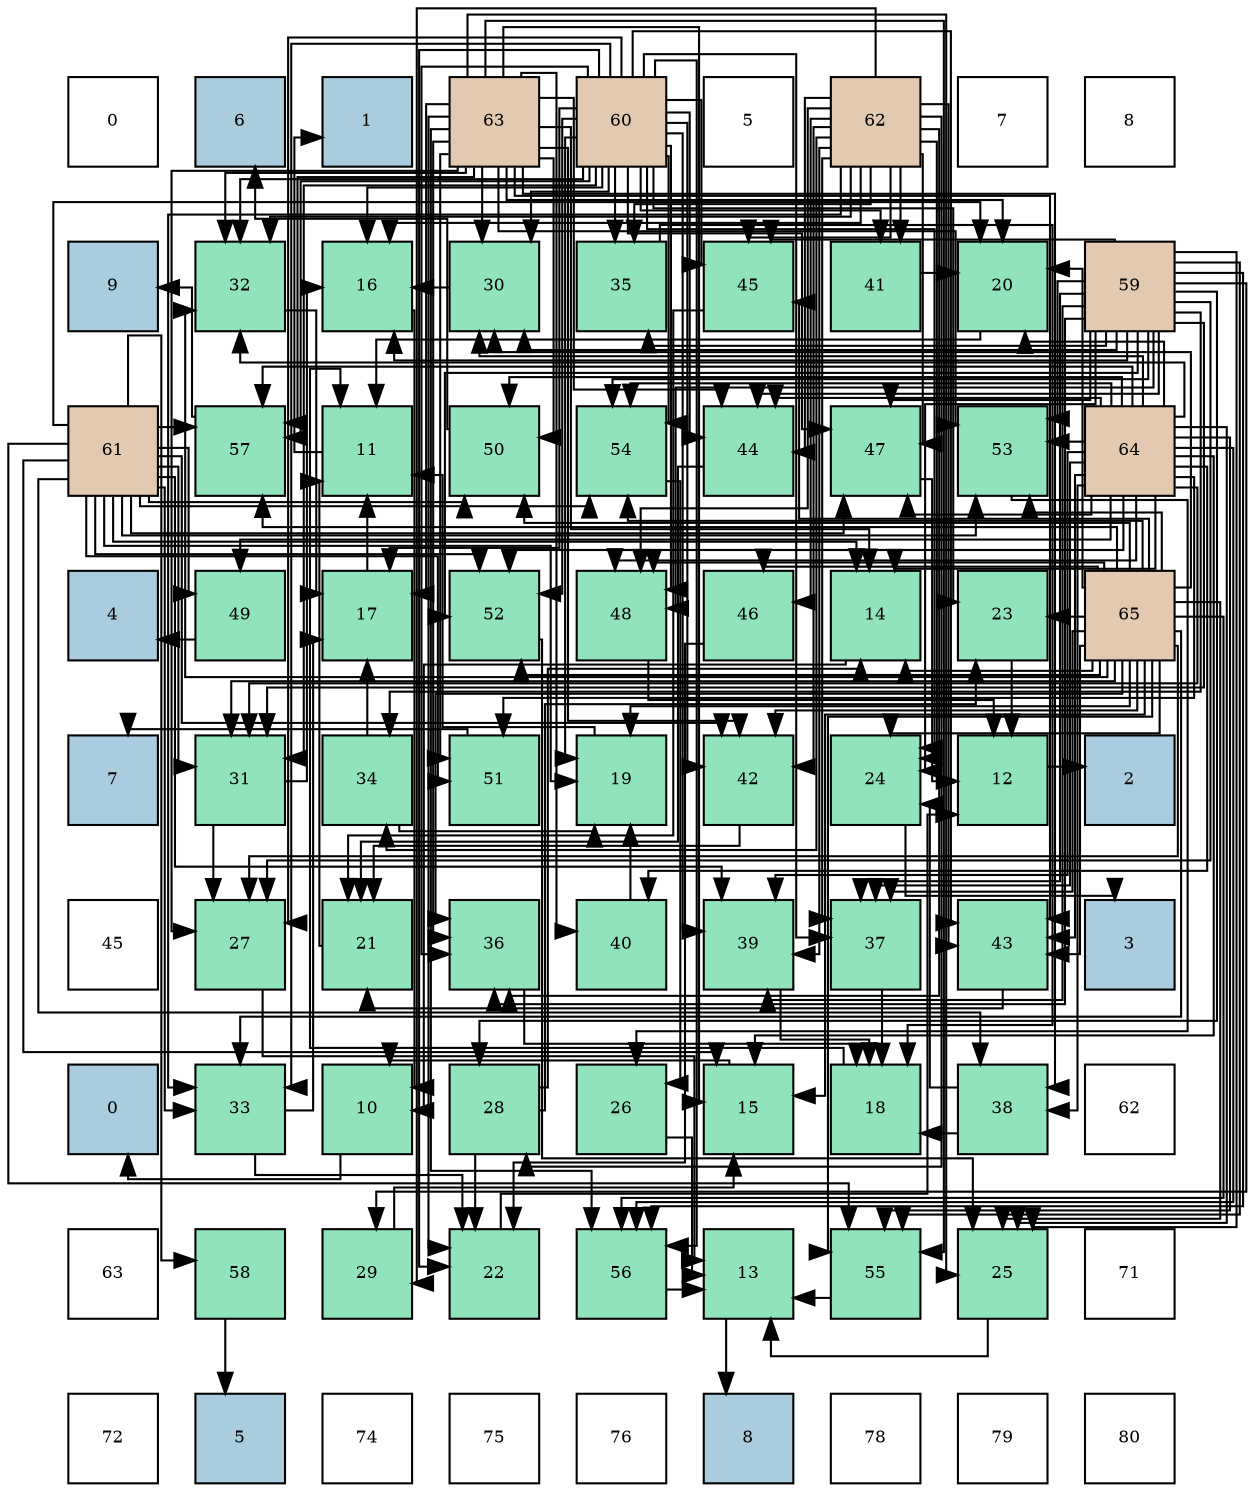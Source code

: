 digraph layout{
 rankdir=TB;
 splines=ortho;
 node [style=filled shape=square fixedsize=true width=0.6];
0[label="0", fontsize=8, fillcolor="#ffffff"];
1[label="6", fontsize=8, fillcolor="#a9ccde"];
2[label="1", fontsize=8, fillcolor="#a9ccde"];
3[label="63", fontsize=8, fillcolor="#e3c9af"];
4[label="60", fontsize=8, fillcolor="#e3c9af"];
5[label="5", fontsize=8, fillcolor="#ffffff"];
6[label="62", fontsize=8, fillcolor="#e3c9af"];
7[label="7", fontsize=8, fillcolor="#ffffff"];
8[label="8", fontsize=8, fillcolor="#ffffff"];
9[label="9", fontsize=8, fillcolor="#a9ccde"];
10[label="32", fontsize=8, fillcolor="#91e3bb"];
11[label="16", fontsize=8, fillcolor="#91e3bb"];
12[label="30", fontsize=8, fillcolor="#91e3bb"];
13[label="35", fontsize=8, fillcolor="#91e3bb"];
14[label="45", fontsize=8, fillcolor="#91e3bb"];
15[label="41", fontsize=8, fillcolor="#91e3bb"];
16[label="20", fontsize=8, fillcolor="#91e3bb"];
17[label="59", fontsize=8, fillcolor="#e3c9af"];
18[label="61", fontsize=8, fillcolor="#e3c9af"];
19[label="57", fontsize=8, fillcolor="#91e3bb"];
20[label="11", fontsize=8, fillcolor="#91e3bb"];
21[label="50", fontsize=8, fillcolor="#91e3bb"];
22[label="54", fontsize=8, fillcolor="#91e3bb"];
23[label="44", fontsize=8, fillcolor="#91e3bb"];
24[label="47", fontsize=8, fillcolor="#91e3bb"];
25[label="53", fontsize=8, fillcolor="#91e3bb"];
26[label="64", fontsize=8, fillcolor="#e3c9af"];
27[label="4", fontsize=8, fillcolor="#a9ccde"];
28[label="49", fontsize=8, fillcolor="#91e3bb"];
29[label="17", fontsize=8, fillcolor="#91e3bb"];
30[label="52", fontsize=8, fillcolor="#91e3bb"];
31[label="48", fontsize=8, fillcolor="#91e3bb"];
32[label="46", fontsize=8, fillcolor="#91e3bb"];
33[label="14", fontsize=8, fillcolor="#91e3bb"];
34[label="23", fontsize=8, fillcolor="#91e3bb"];
35[label="65", fontsize=8, fillcolor="#e3c9af"];
36[label="7", fontsize=8, fillcolor="#a9ccde"];
37[label="31", fontsize=8, fillcolor="#91e3bb"];
38[label="34", fontsize=8, fillcolor="#91e3bb"];
39[label="51", fontsize=8, fillcolor="#91e3bb"];
40[label="19", fontsize=8, fillcolor="#91e3bb"];
41[label="42", fontsize=8, fillcolor="#91e3bb"];
42[label="24", fontsize=8, fillcolor="#91e3bb"];
43[label="12", fontsize=8, fillcolor="#91e3bb"];
44[label="2", fontsize=8, fillcolor="#a9ccde"];
45[label="45", fontsize=8, fillcolor="#ffffff"];
46[label="27", fontsize=8, fillcolor="#91e3bb"];
47[label="21", fontsize=8, fillcolor="#91e3bb"];
48[label="36", fontsize=8, fillcolor="#91e3bb"];
49[label="40", fontsize=8, fillcolor="#91e3bb"];
50[label="39", fontsize=8, fillcolor="#91e3bb"];
51[label="37", fontsize=8, fillcolor="#91e3bb"];
52[label="43", fontsize=8, fillcolor="#91e3bb"];
53[label="3", fontsize=8, fillcolor="#a9ccde"];
54[label="0", fontsize=8, fillcolor="#a9ccde"];
55[label="33", fontsize=8, fillcolor="#91e3bb"];
56[label="10", fontsize=8, fillcolor="#91e3bb"];
57[label="28", fontsize=8, fillcolor="#91e3bb"];
58[label="26", fontsize=8, fillcolor="#91e3bb"];
59[label="15", fontsize=8, fillcolor="#91e3bb"];
60[label="18", fontsize=8, fillcolor="#91e3bb"];
61[label="38", fontsize=8, fillcolor="#91e3bb"];
62[label="62", fontsize=8, fillcolor="#ffffff"];
63[label="63", fontsize=8, fillcolor="#ffffff"];
64[label="58", fontsize=8, fillcolor="#91e3bb"];
65[label="29", fontsize=8, fillcolor="#91e3bb"];
66[label="22", fontsize=8, fillcolor="#91e3bb"];
67[label="56", fontsize=8, fillcolor="#91e3bb"];
68[label="13", fontsize=8, fillcolor="#91e3bb"];
69[label="55", fontsize=8, fillcolor="#91e3bb"];
70[label="25", fontsize=8, fillcolor="#91e3bb"];
71[label="71", fontsize=8, fillcolor="#ffffff"];
72[label="72", fontsize=8, fillcolor="#ffffff"];
73[label="5", fontsize=8, fillcolor="#a9ccde"];
74[label="74", fontsize=8, fillcolor="#ffffff"];
75[label="75", fontsize=8, fillcolor="#ffffff"];
76[label="76", fontsize=8, fillcolor="#ffffff"];
77[label="8", fontsize=8, fillcolor="#a9ccde"];
78[label="78", fontsize=8, fillcolor="#ffffff"];
79[label="79", fontsize=8, fillcolor="#ffffff"];
80[label="80", fontsize=8, fillcolor="#ffffff"];
edge [constraint=false, style=vis];56 -> 54;
20 -> 2;
43 -> 44;
68 -> 77;
33 -> 56;
59 -> 56;
11 -> 56;
29 -> 20;
60 -> 20;
40 -> 20;
16 -> 20;
47 -> 20;
66 -> 43;
34 -> 43;
42 -> 53;
70 -> 68;
58 -> 68;
46 -> 68;
57 -> 33;
57 -> 66;
57 -> 34;
65 -> 59;
12 -> 11;
37 -> 11;
37 -> 46;
10 -> 29;
55 -> 29;
55 -> 66;
38 -> 29;
38 -> 40;
13 -> 60;
48 -> 60;
51 -> 60;
61 -> 60;
61 -> 42;
50 -> 60;
49 -> 40;
15 -> 16;
41 -> 47;
52 -> 47;
23 -> 47;
14 -> 47;
32 -> 66;
24 -> 43;
31 -> 43;
28 -> 27;
21 -> 1;
39 -> 36;
30 -> 70;
25 -> 58;
22 -> 58;
69 -> 68;
67 -> 68;
19 -> 9;
64 -> 73;
17 -> 11;
17 -> 42;
17 -> 70;
17 -> 46;
17 -> 57;
17 -> 65;
17 -> 12;
17 -> 37;
17 -> 38;
17 -> 13;
17 -> 48;
17 -> 51;
17 -> 50;
17 -> 23;
17 -> 14;
17 -> 24;
17 -> 31;
17 -> 30;
17 -> 25;
17 -> 22;
17 -> 69;
17 -> 67;
4 -> 11;
4 -> 29;
4 -> 40;
4 -> 66;
4 -> 34;
4 -> 42;
4 -> 46;
4 -> 12;
4 -> 37;
4 -> 10;
4 -> 55;
4 -> 13;
4 -> 48;
4 -> 51;
4 -> 50;
4 -> 15;
4 -> 41;
4 -> 52;
4 -> 23;
4 -> 14;
4 -> 24;
4 -> 31;
4 -> 30;
4 -> 22;
4 -> 67;
4 -> 19;
18 -> 33;
18 -> 59;
18 -> 40;
18 -> 16;
18 -> 37;
18 -> 55;
18 -> 61;
18 -> 50;
18 -> 41;
18 -> 24;
18 -> 28;
18 -> 21;
18 -> 39;
18 -> 30;
18 -> 25;
18 -> 22;
18 -> 69;
18 -> 19;
18 -> 64;
6 -> 11;
6 -> 42;
6 -> 57;
6 -> 65;
6 -> 10;
6 -> 55;
6 -> 38;
6 -> 13;
6 -> 48;
6 -> 51;
6 -> 50;
6 -> 15;
6 -> 41;
6 -> 52;
6 -> 23;
6 -> 14;
6 -> 32;
6 -> 24;
6 -> 31;
3 -> 33;
3 -> 59;
3 -> 29;
3 -> 16;
3 -> 66;
3 -> 70;
3 -> 46;
3 -> 12;
3 -> 10;
3 -> 48;
3 -> 61;
3 -> 49;
3 -> 41;
3 -> 52;
3 -> 23;
3 -> 21;
3 -> 39;
3 -> 25;
3 -> 69;
3 -> 67;
3 -> 19;
26 -> 33;
26 -> 59;
26 -> 16;
26 -> 70;
26 -> 12;
26 -> 37;
26 -> 10;
26 -> 51;
26 -> 61;
26 -> 50;
26 -> 49;
26 -> 52;
26 -> 23;
26 -> 24;
26 -> 31;
26 -> 28;
26 -> 21;
26 -> 39;
26 -> 30;
26 -> 25;
26 -> 22;
26 -> 69;
26 -> 67;
26 -> 19;
35 -> 33;
35 -> 59;
35 -> 40;
35 -> 16;
35 -> 34;
35 -> 42;
35 -> 70;
35 -> 46;
35 -> 12;
35 -> 37;
35 -> 10;
35 -> 55;
35 -> 48;
35 -> 51;
35 -> 41;
35 -> 52;
35 -> 14;
35 -> 32;
35 -> 31;
35 -> 21;
35 -> 30;
35 -> 25;
35 -> 22;
35 -> 69;
35 -> 67;
35 -> 19;
edge [constraint=true, style=invis];
0 -> 9 -> 18 -> 27 -> 36 -> 45 -> 54 -> 63 -> 72;
1 -> 10 -> 19 -> 28 -> 37 -> 46 -> 55 -> 64 -> 73;
2 -> 11 -> 20 -> 29 -> 38 -> 47 -> 56 -> 65 -> 74;
3 -> 12 -> 21 -> 30 -> 39 -> 48 -> 57 -> 66 -> 75;
4 -> 13 -> 22 -> 31 -> 40 -> 49 -> 58 -> 67 -> 76;
5 -> 14 -> 23 -> 32 -> 41 -> 50 -> 59 -> 68 -> 77;
6 -> 15 -> 24 -> 33 -> 42 -> 51 -> 60 -> 69 -> 78;
7 -> 16 -> 25 -> 34 -> 43 -> 52 -> 61 -> 70 -> 79;
8 -> 17 -> 26 -> 35 -> 44 -> 53 -> 62 -> 71 -> 80;
rank = same {0 -> 1 -> 2 -> 3 -> 4 -> 5 -> 6 -> 7 -> 8};
rank = same {9 -> 10 -> 11 -> 12 -> 13 -> 14 -> 15 -> 16 -> 17};
rank = same {18 -> 19 -> 20 -> 21 -> 22 -> 23 -> 24 -> 25 -> 26};
rank = same {27 -> 28 -> 29 -> 30 -> 31 -> 32 -> 33 -> 34 -> 35};
rank = same {36 -> 37 -> 38 -> 39 -> 40 -> 41 -> 42 -> 43 -> 44};
rank = same {45 -> 46 -> 47 -> 48 -> 49 -> 50 -> 51 -> 52 -> 53};
rank = same {54 -> 55 -> 56 -> 57 -> 58 -> 59 -> 60 -> 61 -> 62};
rank = same {63 -> 64 -> 65 -> 66 -> 67 -> 68 -> 69 -> 70 -> 71};
rank = same {72 -> 73 -> 74 -> 75 -> 76 -> 77 -> 78 -> 79 -> 80};
}